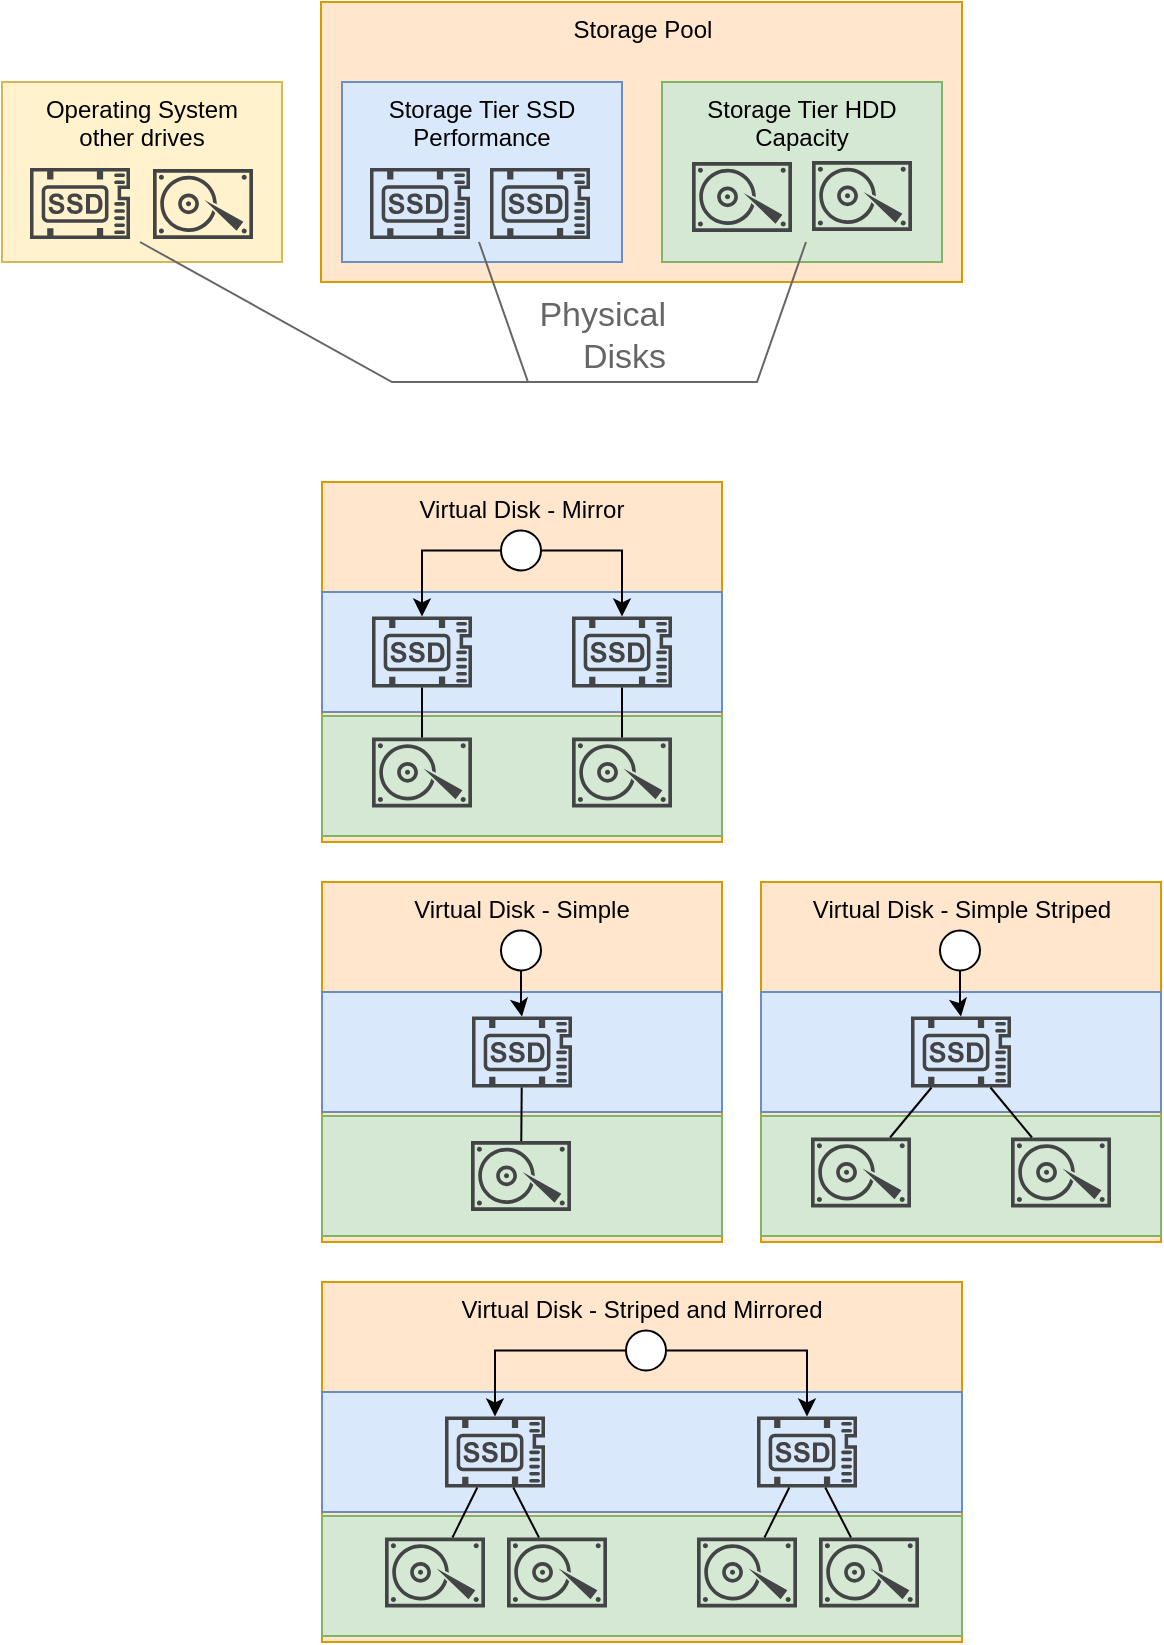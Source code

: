 <mxfile version="12.9.7" type="device"><diagram id="P19BYIBA07kuvX278pJn" name="Page-1"><mxGraphModel dx="1164" dy="704" grid="1" gridSize="10" guides="1" tooltips="1" connect="1" arrows="1" fold="1" page="1" pageScale="1" pageWidth="850" pageHeight="1100" math="0" shadow="0"><root><mxCell id="0"/><mxCell id="1" parent="0"/><mxCell id="EmB2CvrlBn6ELc9GE9KF-25" value="Virtual Disk - Mirror" style="rounded=0;whiteSpace=wrap;html=1;verticalAlign=top;fillColor=#ffe6cc;strokeColor=#d79b00;" parent="1" vertex="1"><mxGeometry x="320" y="400" width="200" height="180" as="geometry"/></mxCell><mxCell id="EmB2CvrlBn6ELc9GE9KF-32" value="" style="rounded=0;whiteSpace=wrap;html=1;fillColor=#d5e8d4;strokeColor=#82b366;" parent="1" vertex="1"><mxGeometry x="320" y="517" width="200" height="60" as="geometry"/></mxCell><mxCell id="EmB2CvrlBn6ELc9GE9KF-31" value="" style="rounded=0;whiteSpace=wrap;html=1;fillColor=#dae8fc;strokeColor=#6c8ebf;" parent="1" vertex="1"><mxGeometry x="320" y="455" width="200" height="60" as="geometry"/></mxCell><mxCell id="EmB2CvrlBn6ELc9GE9KF-5" value="Storage Pool" style="rounded=0;whiteSpace=wrap;html=1;verticalAlign=top;fillColor=#ffe6cc;strokeColor=#d79b00;" parent="1" vertex="1"><mxGeometry x="319.5" y="160" width="320.5" height="140" as="geometry"/></mxCell><mxCell id="EmB2CvrlBn6ELc9GE9KF-11" value="G" style="group;container=1;" parent="1" vertex="1" connectable="0"><mxGeometry x="330" y="200" width="140" height="90" as="geometry"/></mxCell><mxCell id="EmB2CvrlBn6ELc9GE9KF-10" value="Storage Tier SSD Performance" style="rounded=0;whiteSpace=wrap;html=1;verticalAlign=top;fillColor=#dae8fc;strokeColor=#6c8ebf;" parent="EmB2CvrlBn6ELc9GE9KF-11" vertex="1"><mxGeometry width="140" height="90" as="geometry"/></mxCell><mxCell id="EmB2CvrlBn6ELc9GE9KF-7" value="" style="pointerEvents=1;shadow=0;dashed=0;html=1;strokeColor=none;fillColor=#434445;aspect=fixed;labelPosition=center;verticalLabelPosition=bottom;verticalAlign=top;align=center;outlineConnect=0;shape=mxgraph.vvd.ssd;" parent="EmB2CvrlBn6ELc9GE9KF-11" vertex="1"><mxGeometry x="14" y="43" width="50" height="35.5" as="geometry"/></mxCell><mxCell id="EmB2CvrlBn6ELc9GE9KF-8" value="" style="pointerEvents=1;shadow=0;dashed=0;html=1;strokeColor=none;fillColor=#434445;aspect=fixed;labelPosition=center;verticalLabelPosition=bottom;verticalAlign=top;align=center;outlineConnect=0;shape=mxgraph.vvd.ssd;" parent="EmB2CvrlBn6ELc9GE9KF-11" vertex="1"><mxGeometry x="74" y="43" width="50" height="35.5" as="geometry"/></mxCell><mxCell id="EmB2CvrlBn6ELc9GE9KF-16" value="" style="group" parent="1" vertex="1" connectable="0"><mxGeometry x="490" y="200" width="140" height="80" as="geometry"/></mxCell><mxCell id="EmB2CvrlBn6ELc9GE9KF-12" value="G" style="group;container=1;" parent="EmB2CvrlBn6ELc9GE9KF-16" vertex="1" connectable="0"><mxGeometry width="140" height="80" as="geometry"/></mxCell><mxCell id="EmB2CvrlBn6ELc9GE9KF-13" value="Storage Tier HDD&lt;br&gt;Capacity" style="rounded=0;whiteSpace=wrap;html=1;verticalAlign=top;fillColor=#d5e8d4;strokeColor=#82b366;" parent="EmB2CvrlBn6ELc9GE9KF-12" vertex="1"><mxGeometry width="140" height="90" as="geometry"/></mxCell><mxCell id="EmB2CvrlBn6ELc9GE9KF-9" value="" style="pointerEvents=1;shadow=0;dashed=0;html=1;strokeColor=none;fillColor=#434445;aspect=fixed;labelPosition=center;verticalLabelPosition=bottom;verticalAlign=top;align=center;outlineConnect=0;shape=mxgraph.vvd.disk;direction=north;" parent="EmB2CvrlBn6ELc9GE9KF-12" vertex="1"><mxGeometry x="75" y="39.5" width="50" height="35" as="geometry"/></mxCell><mxCell id="EmB2CvrlBn6ELc9GE9KF-6" value="" style="pointerEvents=1;shadow=0;dashed=0;html=1;strokeColor=none;fillColor=#434445;aspect=fixed;labelPosition=center;verticalLabelPosition=bottom;verticalAlign=top;align=center;outlineConnect=0;shape=mxgraph.vvd.disk;direction=north;" parent="EmB2CvrlBn6ELc9GE9KF-12" vertex="1"><mxGeometry x="15" y="40" width="50" height="35" as="geometry"/></mxCell><mxCell id="EmB2CvrlBn6ELc9GE9KF-17" value="" style="pointerEvents=1;shadow=0;dashed=0;html=1;strokeColor=none;fillColor=#434445;aspect=fixed;labelPosition=center;verticalLabelPosition=bottom;verticalAlign=top;align=center;outlineConnect=0;shape=mxgraph.vvd.disk;direction=north;" parent="1" vertex="1"><mxGeometry x="345" y="527.75" width="50" height="35" as="geometry"/></mxCell><mxCell id="EmB2CvrlBn6ELc9GE9KF-18" value="" style="pointerEvents=1;shadow=0;dashed=0;html=1;strokeColor=none;fillColor=#434445;aspect=fixed;labelPosition=center;verticalLabelPosition=bottom;verticalAlign=top;align=center;outlineConnect=0;shape=mxgraph.vvd.disk;direction=north;" parent="1" vertex="1"><mxGeometry x="445" y="527.75" width="50" height="35" as="geometry"/></mxCell><mxCell id="EmB2CvrlBn6ELc9GE9KF-20" value="" style="shape=image;html=1;verticalAlign=top;verticalLabelPosition=bottom;labelBackgroundColor=#ffffff;imageAspect=0;aspect=fixed;image=https://cdn3.iconfinder.com/data/icons/virtual-notebook/16/button_mirror-128.png" parent="1" vertex="1"><mxGeometry x="405.5" y="502.75" width="29" height="29" as="geometry"/></mxCell><mxCell id="EmB2CvrlBn6ELc9GE9KF-21" value="" style="pointerEvents=1;shadow=0;dashed=0;html=1;strokeColor=none;fillColor=#434445;aspect=fixed;labelPosition=center;verticalLabelPosition=bottom;verticalAlign=top;align=center;outlineConnect=0;shape=mxgraph.vvd.ssd;" parent="1" vertex="1"><mxGeometry x="345" y="467.25" width="50" height="35.5" as="geometry"/></mxCell><mxCell id="EmB2CvrlBn6ELc9GE9KF-22" value="" style="pointerEvents=1;shadow=0;dashed=0;html=1;strokeColor=none;fillColor=#434445;aspect=fixed;labelPosition=center;verticalLabelPosition=bottom;verticalAlign=top;align=center;outlineConnect=0;shape=mxgraph.vvd.ssd;" parent="1" vertex="1"><mxGeometry x="445" y="467.25" width="50" height="35.5" as="geometry"/></mxCell><mxCell id="EmB2CvrlBn6ELc9GE9KF-23" value="" style="endArrow=none;html=1;" parent="1" source="EmB2CvrlBn6ELc9GE9KF-17" target="EmB2CvrlBn6ELc9GE9KF-21" edge="1"><mxGeometry width="50" height="50" relative="1" as="geometry"><mxPoint x="155" y="547.25" as="sourcePoint"/><mxPoint x="205" y="497.25" as="targetPoint"/></mxGeometry></mxCell><mxCell id="EmB2CvrlBn6ELc9GE9KF-24" value="" style="endArrow=none;html=1;" parent="1" source="EmB2CvrlBn6ELc9GE9KF-18" target="EmB2CvrlBn6ELc9GE9KF-22" edge="1"><mxGeometry width="50" height="50" relative="1" as="geometry"><mxPoint x="275" y="737.25" as="sourcePoint"/><mxPoint x="325" y="687.25" as="targetPoint"/></mxGeometry></mxCell><mxCell id="EmB2CvrlBn6ELc9GE9KF-27" style="edgeStyle=orthogonalEdgeStyle;rounded=0;orthogonalLoop=1;jettySize=auto;html=1;exitX=0;exitY=0.5;exitDx=0;exitDy=0;" parent="1" source="EmB2CvrlBn6ELc9GE9KF-26" target="EmB2CvrlBn6ELc9GE9KF-21" edge="1"><mxGeometry relative="1" as="geometry"/></mxCell><mxCell id="EmB2CvrlBn6ELc9GE9KF-28" style="edgeStyle=orthogonalEdgeStyle;rounded=0;orthogonalLoop=1;jettySize=auto;html=1;exitX=1;exitY=0.5;exitDx=0;exitDy=0;" parent="1" source="EmB2CvrlBn6ELc9GE9KF-26" target="EmB2CvrlBn6ELc9GE9KF-22" edge="1"><mxGeometry relative="1" as="geometry"/></mxCell><mxCell id="EmB2CvrlBn6ELc9GE9KF-26" value="" style="ellipse;html=1;labelPosition=left;verticalLabelPosition=bottom;spacingBottom=10;align=right;verticalAlign=bottom;resizable=0;" parent="1" vertex="1"><mxGeometry x="409.5" y="424.25" width="20" height="20" as="geometry"/></mxCell><mxCell id="EmB2CvrlBn6ELc9GE9KF-33" value="Virtual Disk - Simple Striped" style="rounded=0;whiteSpace=wrap;html=1;verticalAlign=top;fillColor=#ffe6cc;strokeColor=#d79b00;" parent="1" vertex="1"><mxGeometry x="539.5" y="600" width="200" height="180" as="geometry"/></mxCell><mxCell id="EmB2CvrlBn6ELc9GE9KF-34" value="" style="rounded=0;whiteSpace=wrap;html=1;fillColor=#d5e8d4;strokeColor=#82b366;" parent="1" vertex="1"><mxGeometry x="539.5" y="717" width="200" height="60" as="geometry"/></mxCell><mxCell id="EmB2CvrlBn6ELc9GE9KF-35" value="" style="rounded=0;whiteSpace=wrap;html=1;fillColor=#dae8fc;strokeColor=#6c8ebf;" parent="1" vertex="1"><mxGeometry x="539.5" y="655" width="200" height="60" as="geometry"/></mxCell><mxCell id="EmB2CvrlBn6ELc9GE9KF-36" value="" style="pointerEvents=1;shadow=0;dashed=0;html=1;strokeColor=none;fillColor=#434445;aspect=fixed;labelPosition=center;verticalLabelPosition=bottom;verticalAlign=top;align=center;outlineConnect=0;shape=mxgraph.vvd.disk;direction=north;" parent="1" vertex="1"><mxGeometry x="564.5" y="727.75" width="50" height="35" as="geometry"/></mxCell><mxCell id="EmB2CvrlBn6ELc9GE9KF-37" value="" style="pointerEvents=1;shadow=0;dashed=0;html=1;strokeColor=none;fillColor=#434445;aspect=fixed;labelPosition=center;verticalLabelPosition=bottom;verticalAlign=top;align=center;outlineConnect=0;shape=mxgraph.vvd.disk;direction=north;" parent="1" vertex="1"><mxGeometry x="664.5" y="727.75" width="50" height="35" as="geometry"/></mxCell><mxCell id="EmB2CvrlBn6ELc9GE9KF-40" value="" style="pointerEvents=1;shadow=0;dashed=0;html=1;strokeColor=none;fillColor=#434445;aspect=fixed;labelPosition=center;verticalLabelPosition=bottom;verticalAlign=top;align=center;outlineConnect=0;shape=mxgraph.vvd.ssd;" parent="1" vertex="1"><mxGeometry x="614.5" y="667.25" width="50" height="35.5" as="geometry"/></mxCell><mxCell id="EmB2CvrlBn6ELc9GE9KF-41" value="" style="endArrow=none;html=1;" parent="1" source="EmB2CvrlBn6ELc9GE9KF-36" target="EmB2CvrlBn6ELc9GE9KF-40" edge="1"><mxGeometry width="50" height="50" relative="1" as="geometry"><mxPoint x="374.5" y="747.25" as="sourcePoint"/><mxPoint x="589.5" y="702.75" as="targetPoint"/></mxGeometry></mxCell><mxCell id="EmB2CvrlBn6ELc9GE9KF-42" value="" style="endArrow=none;html=1;" parent="1" source="EmB2CvrlBn6ELc9GE9KF-37" target="EmB2CvrlBn6ELc9GE9KF-40" edge="1"><mxGeometry width="50" height="50" relative="1" as="geometry"><mxPoint x="494.5" y="937.25" as="sourcePoint"/><mxPoint x="544.5" y="887.25" as="targetPoint"/></mxGeometry></mxCell><mxCell id="EmB2CvrlBn6ELc9GE9KF-44" style="edgeStyle=orthogonalEdgeStyle;rounded=0;orthogonalLoop=1;jettySize=auto;html=1;exitX=0.5;exitY=1;exitDx=0;exitDy=0;" parent="1" source="EmB2CvrlBn6ELc9GE9KF-45" target="EmB2CvrlBn6ELc9GE9KF-40" edge="1"><mxGeometry relative="1" as="geometry"/></mxCell><mxCell id="EmB2CvrlBn6ELc9GE9KF-45" value="" style="ellipse;html=1;labelPosition=left;verticalLabelPosition=bottom;spacingBottom=10;align=right;verticalAlign=bottom;resizable=0;" parent="1" vertex="1"><mxGeometry x="629" y="624.25" width="20" height="20" as="geometry"/></mxCell><mxCell id="EmB2CvrlBn6ELc9GE9KF-46" value="Virtual Disk - Striped and Mirrored" style="rounded=0;whiteSpace=wrap;html=1;verticalAlign=top;fillColor=#ffe6cc;strokeColor=#d79b00;" parent="1" vertex="1"><mxGeometry x="320" y="800" width="320" height="180" as="geometry"/></mxCell><mxCell id="EmB2CvrlBn6ELc9GE9KF-47" value="" style="rounded=0;whiteSpace=wrap;html=1;fillColor=#d5e8d4;strokeColor=#82b366;" parent="1" vertex="1"><mxGeometry x="320" y="917" width="320" height="60" as="geometry"/></mxCell><mxCell id="EmB2CvrlBn6ELc9GE9KF-48" value="" style="rounded=0;whiteSpace=wrap;html=1;fillColor=#dae8fc;strokeColor=#6c8ebf;" parent="1" vertex="1"><mxGeometry x="320" y="855" width="320" height="60" as="geometry"/></mxCell><mxCell id="EmB2CvrlBn6ELc9GE9KF-49" value="" style="pointerEvents=1;shadow=0;dashed=0;html=1;strokeColor=none;fillColor=#434445;aspect=fixed;labelPosition=center;verticalLabelPosition=bottom;verticalAlign=top;align=center;outlineConnect=0;shape=mxgraph.vvd.disk;direction=north;" parent="1" vertex="1"><mxGeometry x="351.5" y="927.75" width="50" height="35" as="geometry"/></mxCell><mxCell id="EmB2CvrlBn6ELc9GE9KF-50" value="" style="pointerEvents=1;shadow=0;dashed=0;html=1;strokeColor=none;fillColor=#434445;aspect=fixed;labelPosition=center;verticalLabelPosition=bottom;verticalAlign=top;align=center;outlineConnect=0;shape=mxgraph.vvd.disk;direction=north;" parent="1" vertex="1"><mxGeometry x="412.5" y="927.75" width="50" height="35" as="geometry"/></mxCell><mxCell id="EmB2CvrlBn6ELc9GE9KF-51" value="" style="pointerEvents=1;shadow=0;dashed=0;html=1;strokeColor=none;fillColor=#434445;aspect=fixed;labelPosition=center;verticalLabelPosition=bottom;verticalAlign=top;align=center;outlineConnect=0;shape=mxgraph.vvd.ssd;" parent="1" vertex="1"><mxGeometry x="381.5" y="867.25" width="50" height="35.5" as="geometry"/></mxCell><mxCell id="EmB2CvrlBn6ELc9GE9KF-52" value="" style="endArrow=none;html=1;" parent="1" source="EmB2CvrlBn6ELc9GE9KF-49" target="EmB2CvrlBn6ELc9GE9KF-51" edge="1"><mxGeometry width="50" height="50" relative="1" as="geometry"><mxPoint x="146.5" y="947.25" as="sourcePoint"/><mxPoint x="361.5" y="902.75" as="targetPoint"/></mxGeometry></mxCell><mxCell id="EmB2CvrlBn6ELc9GE9KF-53" value="" style="endArrow=none;html=1;" parent="1" source="EmB2CvrlBn6ELc9GE9KF-50" target="EmB2CvrlBn6ELc9GE9KF-51" edge="1"><mxGeometry width="50" height="50" relative="1" as="geometry"><mxPoint x="266.5" y="1137.25" as="sourcePoint"/><mxPoint x="316.5" y="1087.25" as="targetPoint"/></mxGeometry></mxCell><mxCell id="EmB2CvrlBn6ELc9GE9KF-54" style="edgeStyle=orthogonalEdgeStyle;rounded=0;orthogonalLoop=1;jettySize=auto;html=1;exitX=0;exitY=0.5;exitDx=0;exitDy=0;" parent="1" source="EmB2CvrlBn6ELc9GE9KF-55" target="EmB2CvrlBn6ELc9GE9KF-51" edge="1"><mxGeometry relative="1" as="geometry"/></mxCell><mxCell id="EmB2CvrlBn6ELc9GE9KF-76" style="edgeStyle=orthogonalEdgeStyle;rounded=0;orthogonalLoop=1;jettySize=auto;html=1;exitX=1;exitY=0.5;exitDx=0;exitDy=0;" parent="1" source="EmB2CvrlBn6ELc9GE9KF-55" target="EmB2CvrlBn6ELc9GE9KF-70" edge="1"><mxGeometry relative="1" as="geometry"/></mxCell><mxCell id="EmB2CvrlBn6ELc9GE9KF-55" value="" style="ellipse;html=1;labelPosition=left;verticalLabelPosition=bottom;spacingBottom=10;align=right;verticalAlign=bottom;resizable=0;" parent="1" vertex="1"><mxGeometry x="472" y="824.25" width="20" height="20" as="geometry"/></mxCell><mxCell id="EmB2CvrlBn6ELc9GE9KF-68" value="" style="pointerEvents=1;shadow=0;dashed=0;html=1;strokeColor=none;fillColor=#434445;aspect=fixed;labelPosition=center;verticalLabelPosition=bottom;verticalAlign=top;align=center;outlineConnect=0;shape=mxgraph.vvd.disk;direction=north;" parent="1" vertex="1"><mxGeometry x="507.5" y="927.75" width="50" height="35" as="geometry"/></mxCell><mxCell id="EmB2CvrlBn6ELc9GE9KF-69" value="" style="pointerEvents=1;shadow=0;dashed=0;html=1;strokeColor=none;fillColor=#434445;aspect=fixed;labelPosition=center;verticalLabelPosition=bottom;verticalAlign=top;align=center;outlineConnect=0;shape=mxgraph.vvd.disk;direction=north;" parent="1" vertex="1"><mxGeometry x="568.5" y="927.75" width="50" height="35" as="geometry"/></mxCell><mxCell id="EmB2CvrlBn6ELc9GE9KF-70" value="" style="pointerEvents=1;shadow=0;dashed=0;html=1;strokeColor=none;fillColor=#434445;aspect=fixed;labelPosition=center;verticalLabelPosition=bottom;verticalAlign=top;align=center;outlineConnect=0;shape=mxgraph.vvd.ssd;" parent="1" vertex="1"><mxGeometry x="537.5" y="867.25" width="50" height="35.5" as="geometry"/></mxCell><mxCell id="EmB2CvrlBn6ELc9GE9KF-71" value="" style="endArrow=none;html=1;" parent="1" source="EmB2CvrlBn6ELc9GE9KF-68" target="EmB2CvrlBn6ELc9GE9KF-70" edge="1"><mxGeometry width="50" height="50" relative="1" as="geometry"><mxPoint x="302.5" y="947.25" as="sourcePoint"/><mxPoint x="517.5" y="902.75" as="targetPoint"/></mxGeometry></mxCell><mxCell id="EmB2CvrlBn6ELc9GE9KF-72" value="" style="endArrow=none;html=1;" parent="1" source="EmB2CvrlBn6ELc9GE9KF-69" target="EmB2CvrlBn6ELc9GE9KF-70" edge="1"><mxGeometry width="50" height="50" relative="1" as="geometry"><mxPoint x="422.5" y="1137.25" as="sourcePoint"/><mxPoint x="472.5" y="1087.25" as="targetPoint"/></mxGeometry></mxCell><mxCell id="EmB2CvrlBn6ELc9GE9KF-74" value="" style="shape=image;html=1;verticalAlign=top;verticalLabelPosition=bottom;labelBackgroundColor=#ffffff;imageAspect=0;aspect=fixed;image=https://cdn3.iconfinder.com/data/icons/virtual-notebook/16/button_mirror-128.png" parent="1" vertex="1"><mxGeometry x="467.5" y="867.25" width="29" height="29" as="geometry"/></mxCell><mxCell id="EmB2CvrlBn6ELc9GE9KF-78" value="Physical&lt;br&gt;Disks" style="strokeWidth=1;shadow=0;dashed=0;align=center;html=1;shape=mxgraph.mockup.text.callout;linkText=;textSize=17;textColor=#666666;callDir=SE;callStyle=line;fontSize=17;fontColor=#666666;align=right;verticalAlign=bottom;strokeColor=#666666;" parent="1" vertex="1"><mxGeometry x="398.5" y="280" width="94.5" height="70" as="geometry"/></mxCell><mxCell id="EmB2CvrlBn6ELc9GE9KF-79" value="" style="strokeWidth=1;shadow=0;dashed=0;align=center;html=1;shape=mxgraph.mockup.text.callout;linkText=;textSize=17;textColor=#666666;callDir=SE;callStyle=line;fontSize=17;fontColor=#666666;align=right;verticalAlign=bottom;strokeColor=#666666;flipH=1;" parent="1" vertex="1"><mxGeometry x="467.5" y="280" width="94.5" height="70" as="geometry"/></mxCell><mxCell id="FcNAUHi2XiVwJllUJx9j-1" value="Operating System&lt;br&gt;other drives" style="rounded=0;whiteSpace=wrap;html=1;verticalAlign=top;fillColor=#fff2cc;strokeColor=#d6b656;" parent="1" vertex="1"><mxGeometry x="160" y="200" width="140" height="90" as="geometry"/></mxCell><mxCell id="FcNAUHi2XiVwJllUJx9j-2" value="" style="pointerEvents=1;shadow=0;dashed=0;html=1;strokeColor=none;fillColor=#434445;aspect=fixed;labelPosition=center;verticalLabelPosition=bottom;verticalAlign=top;align=center;outlineConnect=0;shape=mxgraph.vvd.ssd;" parent="1" vertex="1"><mxGeometry x="174" y="243" width="50" height="35.5" as="geometry"/></mxCell><mxCell id="FcNAUHi2XiVwJllUJx9j-4" value="" style="pointerEvents=1;shadow=0;dashed=0;html=1;strokeColor=none;fillColor=#434445;aspect=fixed;labelPosition=center;verticalLabelPosition=bottom;verticalAlign=top;align=center;outlineConnect=0;shape=mxgraph.vvd.disk;direction=north;" parent="1" vertex="1"><mxGeometry x="235.5" y="243.5" width="50" height="35" as="geometry"/></mxCell><mxCell id="FcNAUHi2XiVwJllUJx9j-5" value="" style="strokeWidth=1;shadow=0;dashed=0;align=center;html=1;shape=mxgraph.mockup.text.callout;linkText=;textSize=17;textColor=#666666;callDir=SE;callStyle=line;fontSize=17;fontColor=#666666;align=right;verticalAlign=bottom;strokeColor=#666666;flipH=0;" parent="1" vertex="1"><mxGeometry x="229" y="280" width="196" height="70" as="geometry"/></mxCell><mxCell id="GsJBIbMwh49IW8Z_CLQA-1" value="Virtual Disk - Simple" style="rounded=0;whiteSpace=wrap;html=1;verticalAlign=top;fillColor=#ffe6cc;strokeColor=#d79b00;" vertex="1" parent="1"><mxGeometry x="320" y="600" width="200" height="180" as="geometry"/></mxCell><mxCell id="GsJBIbMwh49IW8Z_CLQA-2" value="" style="rounded=0;whiteSpace=wrap;html=1;fillColor=#d5e8d4;strokeColor=#82b366;" vertex="1" parent="1"><mxGeometry x="320" y="717" width="200" height="60" as="geometry"/></mxCell><mxCell id="GsJBIbMwh49IW8Z_CLQA-3" value="" style="rounded=0;whiteSpace=wrap;html=1;fillColor=#dae8fc;strokeColor=#6c8ebf;" vertex="1" parent="1"><mxGeometry x="320" y="655" width="200" height="60" as="geometry"/></mxCell><mxCell id="GsJBIbMwh49IW8Z_CLQA-4" value="" style="pointerEvents=1;shadow=0;dashed=0;html=1;strokeColor=none;fillColor=#434445;aspect=fixed;labelPosition=center;verticalLabelPosition=bottom;verticalAlign=top;align=center;outlineConnect=0;shape=mxgraph.vvd.disk;direction=north;" vertex="1" parent="1"><mxGeometry x="394.5" y="729.5" width="50" height="35" as="geometry"/></mxCell><mxCell id="GsJBIbMwh49IW8Z_CLQA-6" value="" style="pointerEvents=1;shadow=0;dashed=0;html=1;strokeColor=none;fillColor=#434445;aspect=fixed;labelPosition=center;verticalLabelPosition=bottom;verticalAlign=top;align=center;outlineConnect=0;shape=mxgraph.vvd.ssd;" vertex="1" parent="1"><mxGeometry x="395" y="667.25" width="50" height="35.5" as="geometry"/></mxCell><mxCell id="GsJBIbMwh49IW8Z_CLQA-7" value="" style="endArrow=none;html=1;" edge="1" source="GsJBIbMwh49IW8Z_CLQA-4" target="GsJBIbMwh49IW8Z_CLQA-6" parent="1"><mxGeometry width="50" height="50" relative="1" as="geometry"><mxPoint x="155" y="747.25" as="sourcePoint"/><mxPoint x="370" y="702.75" as="targetPoint"/></mxGeometry></mxCell><mxCell id="GsJBIbMwh49IW8Z_CLQA-9" style="edgeStyle=orthogonalEdgeStyle;rounded=0;orthogonalLoop=1;jettySize=auto;html=1;exitX=0.5;exitY=1;exitDx=0;exitDy=0;" edge="1" source="GsJBIbMwh49IW8Z_CLQA-10" target="GsJBIbMwh49IW8Z_CLQA-6" parent="1"><mxGeometry relative="1" as="geometry"/></mxCell><mxCell id="GsJBIbMwh49IW8Z_CLQA-10" value="" style="ellipse;html=1;labelPosition=left;verticalLabelPosition=bottom;spacingBottom=10;align=right;verticalAlign=bottom;resizable=0;" vertex="1" parent="1"><mxGeometry x="409.5" y="624.25" width="20" height="20" as="geometry"/></mxCell></root></mxGraphModel></diagram></mxfile>